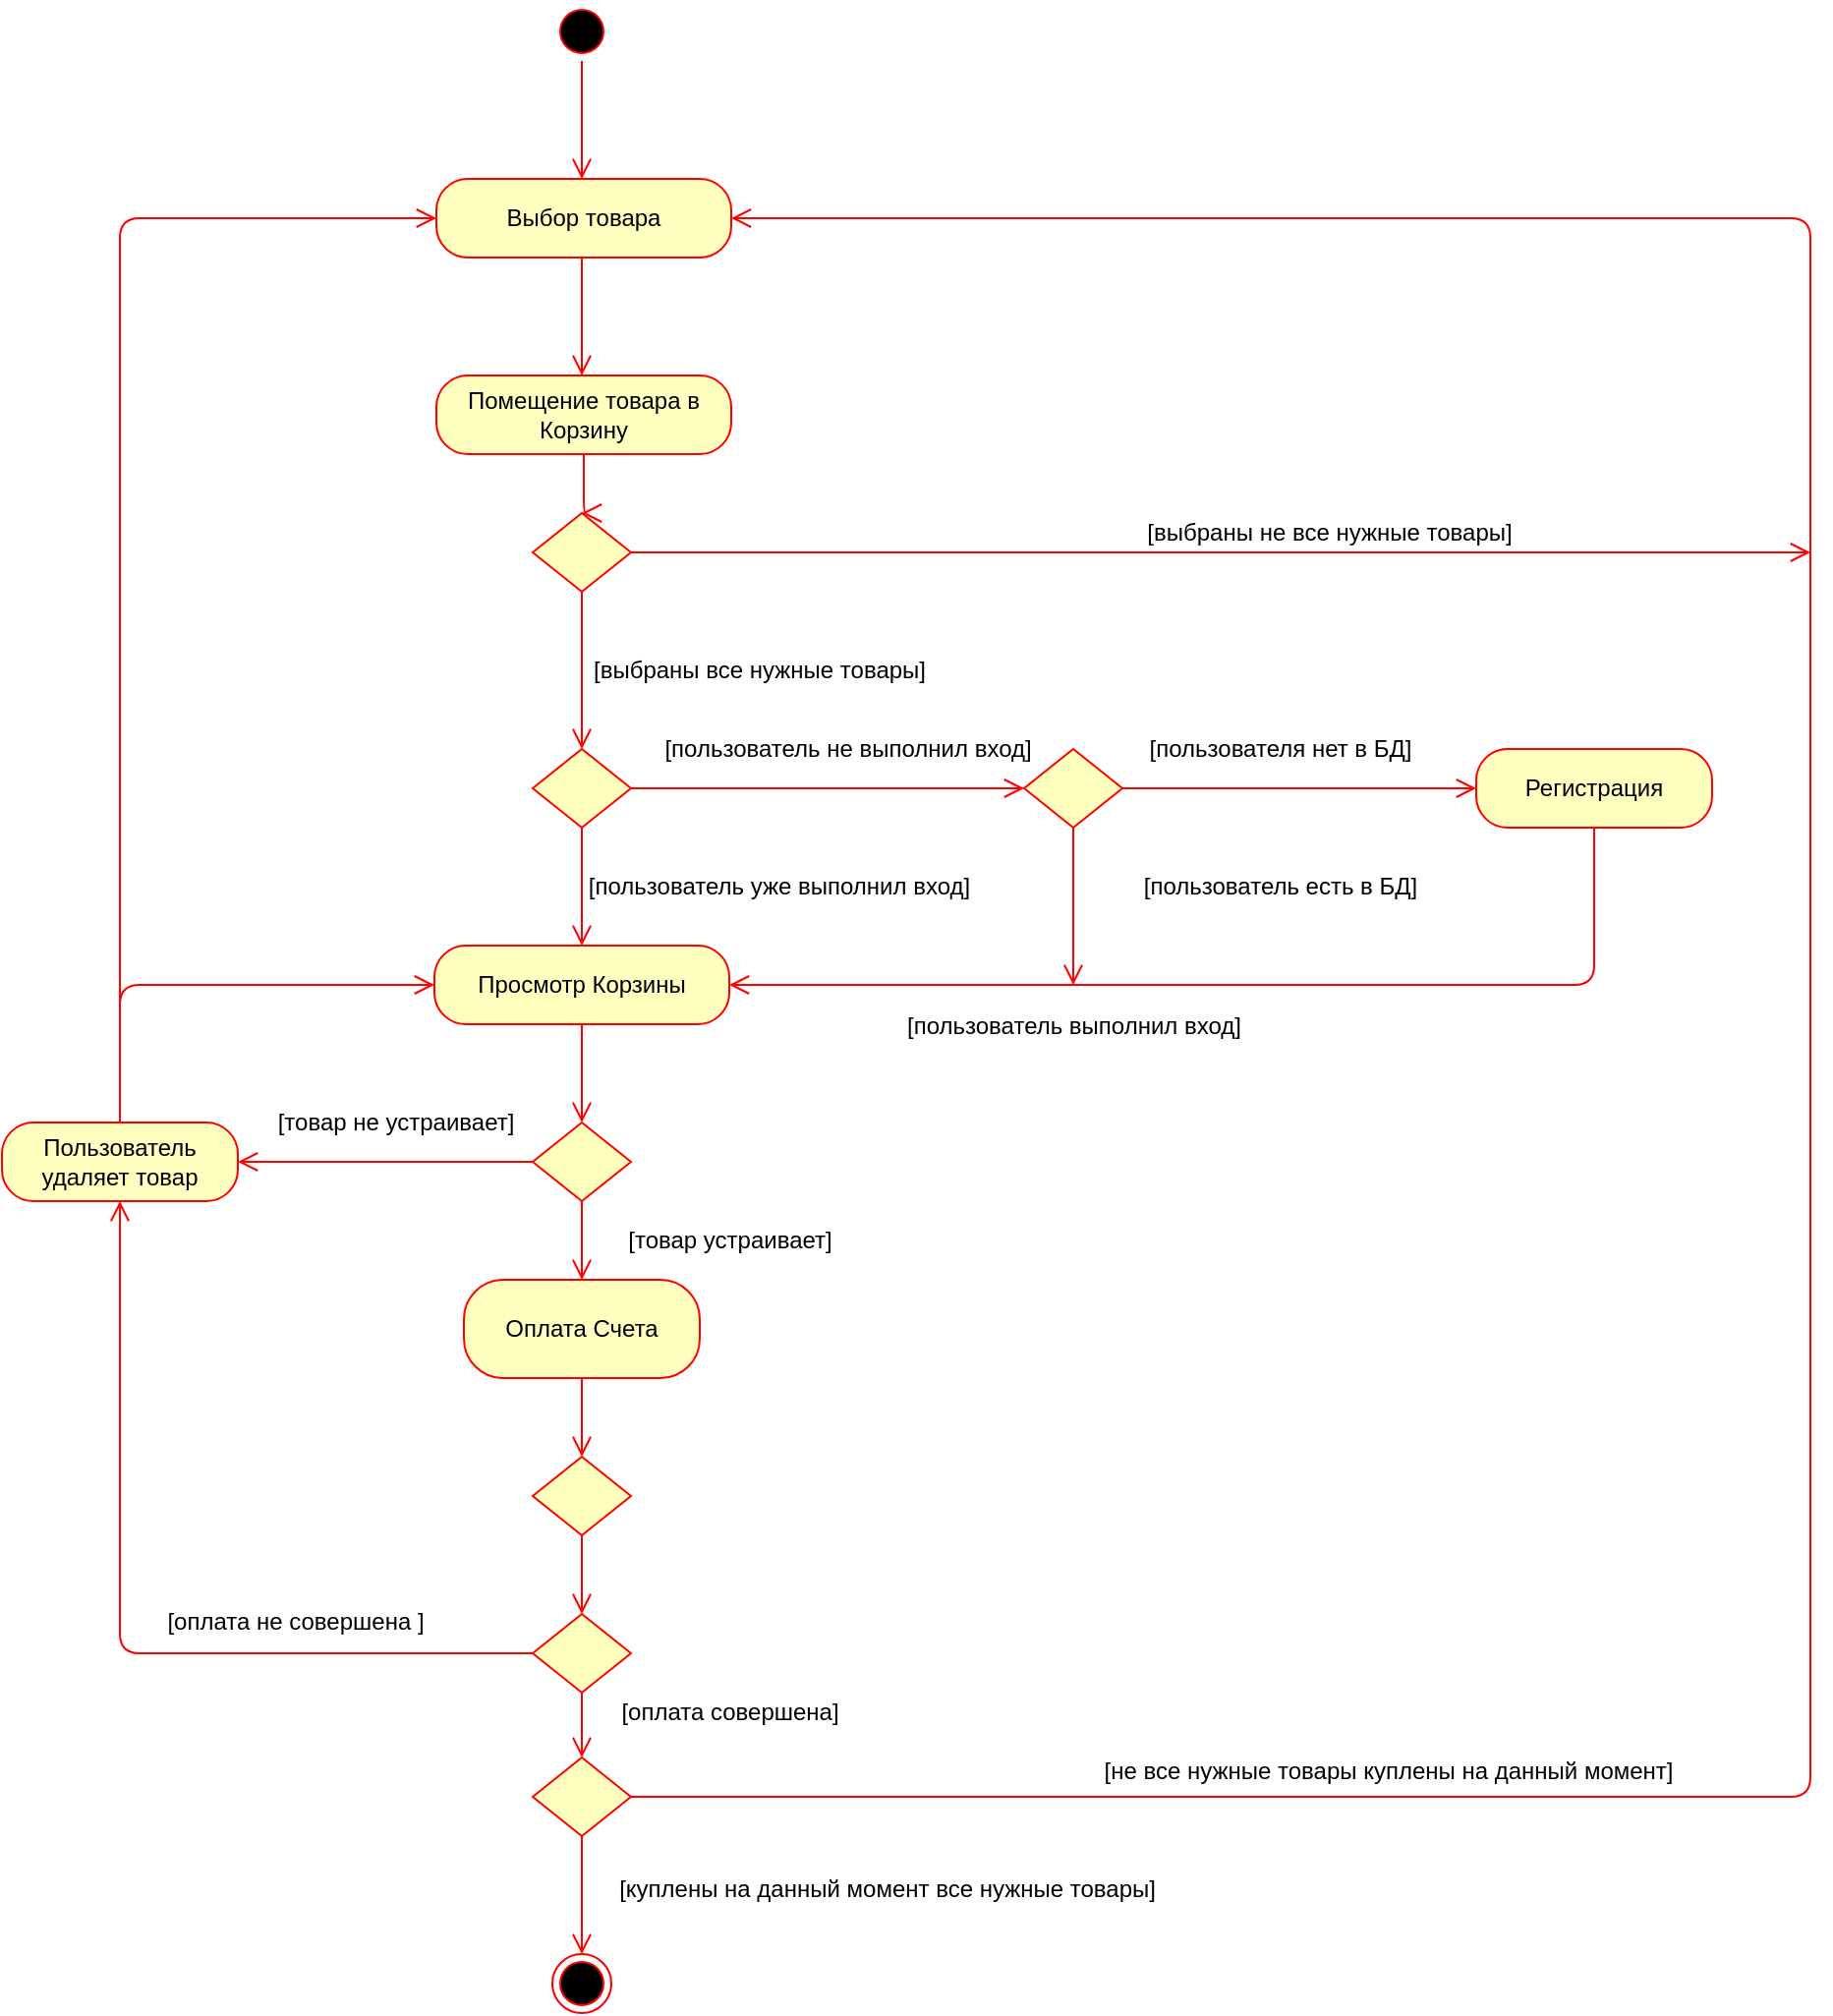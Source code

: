 <mxfile version="12.5.5" type="device"><diagram id="RycNXaT5T8x2ainJxb2U" name="Page-1"><mxGraphModel dx="826" dy="482" grid="1" gridSize="10" guides="1" tooltips="1" connect="1" arrows="1" fold="1" page="1" pageScale="1" pageWidth="1169" pageHeight="827" math="0" shadow="0"><root><mxCell id="0"/><mxCell id="1" parent="0"/><mxCell id="czCFNgcpYrpjiyIpNuUK-1" value="" style="ellipse;html=1;shape=startState;fillColor=#000000;strokeColor=#ff0000;" parent="1" vertex="1"><mxGeometry x="440" y="180" width="30" height="30" as="geometry"/></mxCell><mxCell id="czCFNgcpYrpjiyIpNuUK-2" value="" style="edgeStyle=orthogonalEdgeStyle;html=1;verticalAlign=bottom;endArrow=open;endSize=8;strokeColor=#ff0000;" parent="1" edge="1" source="czCFNgcpYrpjiyIpNuUK-1"><mxGeometry relative="1" as="geometry"><mxPoint x="455" y="270" as="targetPoint"/><mxPoint x="455" y="210" as="sourcePoint"/></mxGeometry></mxCell><mxCell id="czCFNgcpYrpjiyIpNuUK-3" value="Выбор товара" style="rounded=1;whiteSpace=wrap;html=1;arcSize=40;fontColor=#000000;fillColor=#ffffc0;strokeColor=#ff0000;" parent="1" vertex="1"><mxGeometry x="381" y="270" width="150" height="40" as="geometry"/></mxCell><mxCell id="czCFNgcpYrpjiyIpNuUK-4" value="" style="edgeStyle=orthogonalEdgeStyle;html=1;verticalAlign=bottom;endArrow=open;endSize=8;strokeColor=#ff0000;" parent="1" source="czCFNgcpYrpjiyIpNuUK-3" edge="1"><mxGeometry relative="1" as="geometry"><mxPoint x="455" y="370" as="targetPoint"/><Array as="points"><mxPoint x="455" y="310"/><mxPoint x="455" y="310"/></Array></mxGeometry></mxCell><mxCell id="czCFNgcpYrpjiyIpNuUK-5" value="Помещение товара в Корзину" style="rounded=1;whiteSpace=wrap;html=1;arcSize=40;fontColor=#000000;fillColor=#ffffc0;strokeColor=#ff0000;" parent="1" vertex="1"><mxGeometry x="381" y="370" width="150" height="40" as="geometry"/></mxCell><mxCell id="czCFNgcpYrpjiyIpNuUK-6" value="" style="edgeStyle=orthogonalEdgeStyle;html=1;verticalAlign=bottom;endArrow=open;endSize=8;strokeColor=#ff0000;" parent="1" source="czCFNgcpYrpjiyIpNuUK-5" edge="1"><mxGeometry relative="1" as="geometry"><mxPoint x="455" y="440" as="targetPoint"/><Array as="points"><mxPoint x="456" y="440"/></Array></mxGeometry></mxCell><mxCell id="czCFNgcpYrpjiyIpNuUK-7" value="" style="rhombus;whiteSpace=wrap;html=1;fillColor=#ffffc0;strokeColor=#ff0000;" parent="1" vertex="1"><mxGeometry x="430" y="440" width="50" height="40" as="geometry"/></mxCell><mxCell id="czCFNgcpYrpjiyIpNuUK-8" value="no" style="edgeStyle=orthogonalEdgeStyle;html=1;align=left;verticalAlign=bottom;endArrow=open;endSize=8;strokeColor=#ff0000;noLabel=1;fontColor=none;" parent="1" source="czCFNgcpYrpjiyIpNuUK-7" edge="1"><mxGeometry x="-0.273" y="20" relative="1" as="geometry"><mxPoint x="1080" y="460" as="targetPoint"/><mxPoint as="offset"/></mxGeometry></mxCell><mxCell id="czCFNgcpYrpjiyIpNuUK-14" value="yes" style="edgeStyle=orthogonalEdgeStyle;html=1;align=left;verticalAlign=top;endArrow=open;endSize=8;strokeColor=#ff0000;fontColor=#FFFFFF;" parent="1" source="czCFNgcpYrpjiyIpNuUK-7" edge="1"><mxGeometry x="-1" relative="1" as="geometry"><mxPoint x="455" y="560" as="targetPoint"/><mxPoint x="455" y="550" as="sourcePoint"/></mxGeometry></mxCell><mxCell id="czCFNgcpYrpjiyIpNuUK-15" value="" style="rhombus;whiteSpace=wrap;html=1;fillColor=#ffffc0;strokeColor=#ff0000;" parent="1" vertex="1"><mxGeometry x="680" y="560" width="50" height="40" as="geometry"/></mxCell><mxCell id="czCFNgcpYrpjiyIpNuUK-16" value="no" style="edgeStyle=orthogonalEdgeStyle;html=1;align=left;verticalAlign=bottom;endArrow=open;endSize=8;strokeColor=#ff0000;noLabel=1;fontColor=none;" parent="1" source="czCFNgcpYrpjiyIpNuUK-15" edge="1"><mxGeometry x="-1" relative="1" as="geometry"><mxPoint x="910" y="580" as="targetPoint"/></mxGeometry></mxCell><mxCell id="czCFNgcpYrpjiyIpNuUK-17" value="yes" style="edgeStyle=orthogonalEdgeStyle;html=1;align=left;verticalAlign=top;endArrow=open;endSize=8;strokeColor=#ff0000;noLabel=1;fontColor=none;" parent="1" source="czCFNgcpYrpjiyIpNuUK-15" edge="1"><mxGeometry x="-1" relative="1" as="geometry"><mxPoint x="705" y="680" as="targetPoint"/></mxGeometry></mxCell><mxCell id="czCFNgcpYrpjiyIpNuUK-18" value="Регистрация" style="rounded=1;whiteSpace=wrap;html=1;arcSize=40;fontColor=#000000;fillColor=#ffffc0;strokeColor=#ff0000;" parent="1" vertex="1"><mxGeometry x="910" y="560" width="120" height="40" as="geometry"/></mxCell><mxCell id="czCFNgcpYrpjiyIpNuUK-19" value="" style="edgeStyle=orthogonalEdgeStyle;html=1;verticalAlign=bottom;endArrow=open;endSize=8;strokeColor=#ff0000;entryX=1;entryY=0.5;entryDx=0;entryDy=0;" parent="1" source="czCFNgcpYrpjiyIpNuUK-18" target="czCFNgcpYrpjiyIpNuUK-20" edge="1"><mxGeometry relative="1" as="geometry"><mxPoint x="580" y="720" as="targetPoint"/><Array as="points"><mxPoint x="970" y="680"/></Array></mxGeometry></mxCell><mxCell id="czCFNgcpYrpjiyIpNuUK-20" value="Просмотр Корзины" style="rounded=1;whiteSpace=wrap;html=1;arcSize=40;fontColor=#000000;fillColor=#ffffc0;strokeColor=#ff0000;" parent="1" vertex="1"><mxGeometry x="380" y="660" width="150" height="40" as="geometry"/></mxCell><mxCell id="czCFNgcpYrpjiyIpNuUK-21" value="" style="edgeStyle=orthogonalEdgeStyle;html=1;verticalAlign=bottom;endArrow=open;endSize=8;strokeColor=#ff0000;" parent="1" source="czCFNgcpYrpjiyIpNuUK-20" edge="1"><mxGeometry relative="1" as="geometry"><mxPoint x="455" y="750" as="targetPoint"/></mxGeometry></mxCell><mxCell id="czCFNgcpYrpjiyIpNuUK-22" value="[выбраны все нужные товары]" style="text;html=1;align=center;verticalAlign=middle;resizable=0;points=[];autosize=1;" parent="1" vertex="1"><mxGeometry x="450" y="510" width="190" height="20" as="geometry"/></mxCell><mxCell id="czCFNgcpYrpjiyIpNuUK-23" value="[выбраны не все нужные товары]" style="text;html=1;align=center;verticalAlign=middle;resizable=0;points=[];autosize=1;" parent="1" vertex="1"><mxGeometry x="735" y="440" width="200" height="20" as="geometry"/></mxCell><mxCell id="czCFNgcpYrpjiyIpNuUK-27" value="" style="rhombus;whiteSpace=wrap;html=1;fillColor=#ffffc0;strokeColor=#ff0000;fontColor=none;" parent="1" vertex="1"><mxGeometry x="430" y="560" width="50" height="40" as="geometry"/></mxCell><mxCell id="czCFNgcpYrpjiyIpNuUK-28" value="no" style="edgeStyle=orthogonalEdgeStyle;html=1;align=left;verticalAlign=bottom;endArrow=open;endSize=8;strokeColor=#ff0000;fontColor=none;noLabel=1;" parent="1" source="czCFNgcpYrpjiyIpNuUK-27" edge="1"><mxGeometry x="-1" relative="1" as="geometry"><mxPoint x="680" y="580" as="targetPoint"/></mxGeometry></mxCell><mxCell id="czCFNgcpYrpjiyIpNuUK-29" value="yes" style="edgeStyle=orthogonalEdgeStyle;html=1;align=left;verticalAlign=top;endArrow=open;endSize=8;strokeColor=#ff0000;fontColor=none;noLabel=1;" parent="1" source="czCFNgcpYrpjiyIpNuUK-27" edge="1"><mxGeometry x="-1" relative="1" as="geometry"><mxPoint x="455" y="660" as="targetPoint"/></mxGeometry></mxCell><mxCell id="czCFNgcpYrpjiyIpNuUK-30" value="[пользователь не выполнил вход]" style="text;html=1;align=center;verticalAlign=middle;resizable=0;points=[];autosize=1;fontColor=none;" parent="1" vertex="1"><mxGeometry x="490" y="550" width="200" height="20" as="geometry"/></mxCell><mxCell id="czCFNgcpYrpjiyIpNuUK-31" value="[пользователь уже выполнил вход]" style="text;html=1;align=center;verticalAlign=middle;resizable=0;points=[];autosize=1;fontColor=none;" parent="1" vertex="1"><mxGeometry x="450" y="620" width="210" height="20" as="geometry"/></mxCell><mxCell id="czCFNgcpYrpjiyIpNuUK-32" value="[пользователя нет в БД]" style="text;html=1;align=center;verticalAlign=middle;resizable=0;points=[];autosize=1;fontColor=none;" parent="1" vertex="1"><mxGeometry x="735" y="550" width="150" height="20" as="geometry"/></mxCell><mxCell id="czCFNgcpYrpjiyIpNuUK-33" value="[пользователь есть в БД]" style="text;html=1;align=center;verticalAlign=middle;resizable=0;points=[];autosize=1;fontColor=none;" parent="1" vertex="1"><mxGeometry x="730" y="620" width="160" height="20" as="geometry"/></mxCell><mxCell id="czCFNgcpYrpjiyIpNuUK-34" value="[пользователь выполнил вход]" style="text;html=1;align=center;verticalAlign=middle;resizable=0;points=[];autosize=1;fontColor=none;" parent="1" vertex="1"><mxGeometry x="610" y="691" width="190" height="20" as="geometry"/></mxCell><mxCell id="czCFNgcpYrpjiyIpNuUK-35" value="[товар не устраивает]" style="text;html=1;align=center;verticalAlign=middle;resizable=0;points=[];autosize=1;fontColor=none;" parent="1" vertex="1"><mxGeometry x="290" y="740" width="140" height="20" as="geometry"/></mxCell><mxCell id="czCFNgcpYrpjiyIpNuUK-39" value="" style="rhombus;whiteSpace=wrap;html=1;fillColor=#ffffc0;strokeColor=#ff0000;fontColor=none;" parent="1" vertex="1"><mxGeometry x="430" y="750" width="50" height="40" as="geometry"/></mxCell><mxCell id="czCFNgcpYrpjiyIpNuUK-41" value="yes" style="edgeStyle=orthogonalEdgeStyle;html=1;align=left;verticalAlign=top;endArrow=open;endSize=8;strokeColor=#ff0000;fontColor=none;noLabel=1;" parent="1" source="czCFNgcpYrpjiyIpNuUK-39" edge="1"><mxGeometry x="-1" relative="1" as="geometry"><mxPoint x="455" y="830" as="targetPoint"/></mxGeometry></mxCell><mxCell id="czCFNgcpYrpjiyIpNuUK-47" value="no" style="edgeStyle=orthogonalEdgeStyle;html=1;align=left;verticalAlign=bottom;endArrow=open;endSize=8;strokeColor=#ff0000;fontColor=none;exitX=0;exitY=0.5;exitDx=0;exitDy=0;noLabel=1;" parent="1" source="czCFNgcpYrpjiyIpNuUK-39" edge="1"><mxGeometry x="-1" relative="1" as="geometry"><mxPoint x="280" y="770" as="targetPoint"/><mxPoint x="360" y="900" as="sourcePoint"/><Array as="points"><mxPoint x="330" y="770"/><mxPoint x="330" y="770"/></Array></mxGeometry></mxCell><mxCell id="czCFNgcpYrpjiyIpNuUK-49" value="[товар устраивает]" style="text;html=1;align=center;verticalAlign=middle;resizable=0;points=[];autosize=1;fontColor=none;" parent="1" vertex="1"><mxGeometry x="470" y="800" width="120" height="20" as="geometry"/></mxCell><mxCell id="czCFNgcpYrpjiyIpNuUK-50" value="Пользователь удаляет товар" style="rounded=1;whiteSpace=wrap;html=1;arcSize=40;fontColor=#000000;fillColor=#ffffc0;strokeColor=#ff0000;" parent="1" vertex="1"><mxGeometry x="160" y="750" width="120" height="40" as="geometry"/></mxCell><mxCell id="czCFNgcpYrpjiyIpNuUK-51" value="" style="edgeStyle=orthogonalEdgeStyle;html=1;verticalAlign=bottom;endArrow=open;endSize=8;strokeColor=#ff0000;fontColor=none;entryX=0;entryY=0.5;entryDx=0;entryDy=0;exitX=0.5;exitY=0;exitDx=0;exitDy=0;" parent="1" source="czCFNgcpYrpjiyIpNuUK-50" target="czCFNgcpYrpjiyIpNuUK-20" edge="1"><mxGeometry relative="1" as="geometry"><mxPoint x="200" y="500" as="targetPoint"/><Array as="points"><mxPoint x="220" y="680"/></Array></mxGeometry></mxCell><mxCell id="czCFNgcpYrpjiyIpNuUK-53" value="Оплата Счета" style="rounded=1;whiteSpace=wrap;html=1;arcSize=40;fontColor=#000000;fillColor=#ffffc0;strokeColor=#ff0000;" parent="1" vertex="1"><mxGeometry x="395" y="830" width="120" height="50" as="geometry"/></mxCell><mxCell id="czCFNgcpYrpjiyIpNuUK-54" value="" style="edgeStyle=orthogonalEdgeStyle;html=1;verticalAlign=bottom;endArrow=open;endSize=8;strokeColor=#ff0000;fontColor=none;" parent="1" source="czCFNgcpYrpjiyIpNuUK-53" edge="1"><mxGeometry relative="1" as="geometry"><mxPoint x="455" y="920" as="targetPoint"/><Array as="points"><mxPoint x="455" y="910"/><mxPoint x="455" y="910"/></Array></mxGeometry></mxCell><mxCell id="czCFNgcpYrpjiyIpNuUK-55" value="" style="rhombus;whiteSpace=wrap;html=1;fillColor=#ffffc0;strokeColor=#ff0000;fontColor=none;" parent="1" vertex="1"><mxGeometry x="430" y="920" width="50" height="40" as="geometry"/></mxCell><mxCell id="czCFNgcpYrpjiyIpNuUK-69" value="" style="edgeStyle=orthogonalEdgeStyle;html=1;verticalAlign=bottom;endArrow=open;endSize=8;strokeColor=#ff0000;fontColor=none;" parent="1" edge="1"><mxGeometry relative="1" as="geometry"><mxPoint x="455" y="1000" as="targetPoint"/><mxPoint x="455" y="960" as="sourcePoint"/></mxGeometry></mxCell><mxCell id="czCFNgcpYrpjiyIpNuUK-70" value="" style="rhombus;whiteSpace=wrap;html=1;fillColor=#ffffc0;strokeColor=#ff0000;fontColor=none;" parent="1" vertex="1"><mxGeometry x="430" y="1000" width="50" height="40" as="geometry"/></mxCell><mxCell id="czCFNgcpYrpjiyIpNuUK-72" value="yes" style="edgeStyle=orthogonalEdgeStyle;html=1;align=left;verticalAlign=top;endArrow=open;endSize=8;strokeColor=#ff0000;fontColor=none;noLabel=1;entryX=0.5;entryY=0;entryDx=0;entryDy=0;" parent="1" source="czCFNgcpYrpjiyIpNuUK-70" target="czCFNgcpYrpjiyIpNuUK-80" edge="1"><mxGeometry x="-1" relative="1" as="geometry"><mxPoint x="455" y="1080" as="targetPoint"/></mxGeometry></mxCell><mxCell id="czCFNgcpYrpjiyIpNuUK-74" value="no" style="edgeStyle=orthogonalEdgeStyle;html=1;align=left;verticalAlign=bottom;endArrow=open;endSize=8;strokeColor=#ff0000;fontColor=none;exitX=0;exitY=0.5;exitDx=0;exitDy=0;entryX=0.5;entryY=1;entryDx=0;entryDy=0;noLabel=1;" parent="1" source="czCFNgcpYrpjiyIpNuUK-70" target="czCFNgcpYrpjiyIpNuUK-50" edge="1"><mxGeometry x="-1" relative="1" as="geometry"><mxPoint x="240" y="1080" as="targetPoint"/><mxPoint x="260" y="1220" as="sourcePoint"/></mxGeometry></mxCell><mxCell id="czCFNgcpYrpjiyIpNuUK-76" value="[оплата совершена]" style="text;html=1;align=center;verticalAlign=middle;resizable=0;points=[];autosize=1;fontColor=none;" parent="1" vertex="1"><mxGeometry x="465" y="1040" width="130" height="20" as="geometry"/></mxCell><mxCell id="czCFNgcpYrpjiyIpNuUK-77" value="[оплата не совершена ]" style="text;html=1;align=center;verticalAlign=middle;resizable=0;points=[];autosize=1;fontColor=none;" parent="1" vertex="1"><mxGeometry x="234" y="994" width="150" height="20" as="geometry"/></mxCell><mxCell id="czCFNgcpYrpjiyIpNuUK-80" value="" style="rhombus;whiteSpace=wrap;html=1;fillColor=#ffffc0;strokeColor=#ff0000;fontColor=none;" parent="1" vertex="1"><mxGeometry x="430" y="1073" width="50" height="40" as="geometry"/></mxCell><mxCell id="czCFNgcpYrpjiyIpNuUK-82" value="yes" style="edgeStyle=orthogonalEdgeStyle;html=1;align=left;verticalAlign=top;endArrow=open;endSize=8;strokeColor=#ff0000;fontColor=none;noLabel=1;" parent="1" source="czCFNgcpYrpjiyIpNuUK-80" edge="1"><mxGeometry x="-1" relative="1" as="geometry"><mxPoint x="455" y="1173" as="targetPoint"/></mxGeometry></mxCell><mxCell id="czCFNgcpYrpjiyIpNuUK-83" value="[куплены на данный момент все нужные товары]" style="text;html=1;align=center;verticalAlign=middle;resizable=0;points=[];autosize=1;fontColor=none;" parent="1" vertex="1"><mxGeometry x="465" y="1130" width="290" height="20" as="geometry"/></mxCell><mxCell id="czCFNgcpYrpjiyIpNuUK-84" value="" style="ellipse;html=1;shape=endState;fillColor=#000000;strokeColor=#ff0000;fontColor=none;" parent="1" vertex="1"><mxGeometry x="440" y="1173" width="30" height="30" as="geometry"/></mxCell><mxCell id="czCFNgcpYrpjiyIpNuUK-85" value="[не все нужные товары куплены на данный момент]" style="text;html=1;align=center;verticalAlign=middle;resizable=0;points=[];autosize=1;fontColor=none;" parent="1" vertex="1"><mxGeometry x="710" y="1070" width="310" height="20" as="geometry"/></mxCell><mxCell id="czCFNgcpYrpjiyIpNuUK-88" value="no" style="edgeStyle=orthogonalEdgeStyle;html=1;align=left;verticalAlign=bottom;endArrow=open;endSize=8;strokeColor=#ff0000;fontColor=none;noLabel=1;entryX=1;entryY=0.5;entryDx=0;entryDy=0;exitX=1;exitY=0.5;exitDx=0;exitDy=0;" parent="1" source="czCFNgcpYrpjiyIpNuUK-80" target="czCFNgcpYrpjiyIpNuUK-3" edge="1"><mxGeometry x="-1" relative="1" as="geometry"><mxPoint x="1120" y="280" as="targetPoint"/><mxPoint x="560" y="1282" as="sourcePoint"/><Array as="points"><mxPoint x="1080" y="1093"/><mxPoint x="1080" y="290"/></Array></mxGeometry></mxCell><mxCell id="czCFNgcpYrpjiyIpNuUK-91" value="" style="edgeStyle=orthogonalEdgeStyle;html=1;verticalAlign=bottom;endArrow=open;endSize=8;strokeColor=#ff0000;fontColor=none;entryX=0;entryY=0.5;entryDx=0;entryDy=0;exitX=0.5;exitY=0;exitDx=0;exitDy=0;" parent="1" source="czCFNgcpYrpjiyIpNuUK-50" target="czCFNgcpYrpjiyIpNuUK-3" edge="1"><mxGeometry relative="1" as="geometry"><mxPoint x="390" y="690" as="targetPoint"/><mxPoint x="230" y="860" as="sourcePoint"/><Array as="points"><mxPoint x="220" y="290"/></Array></mxGeometry></mxCell></root></mxGraphModel></diagram></mxfile>